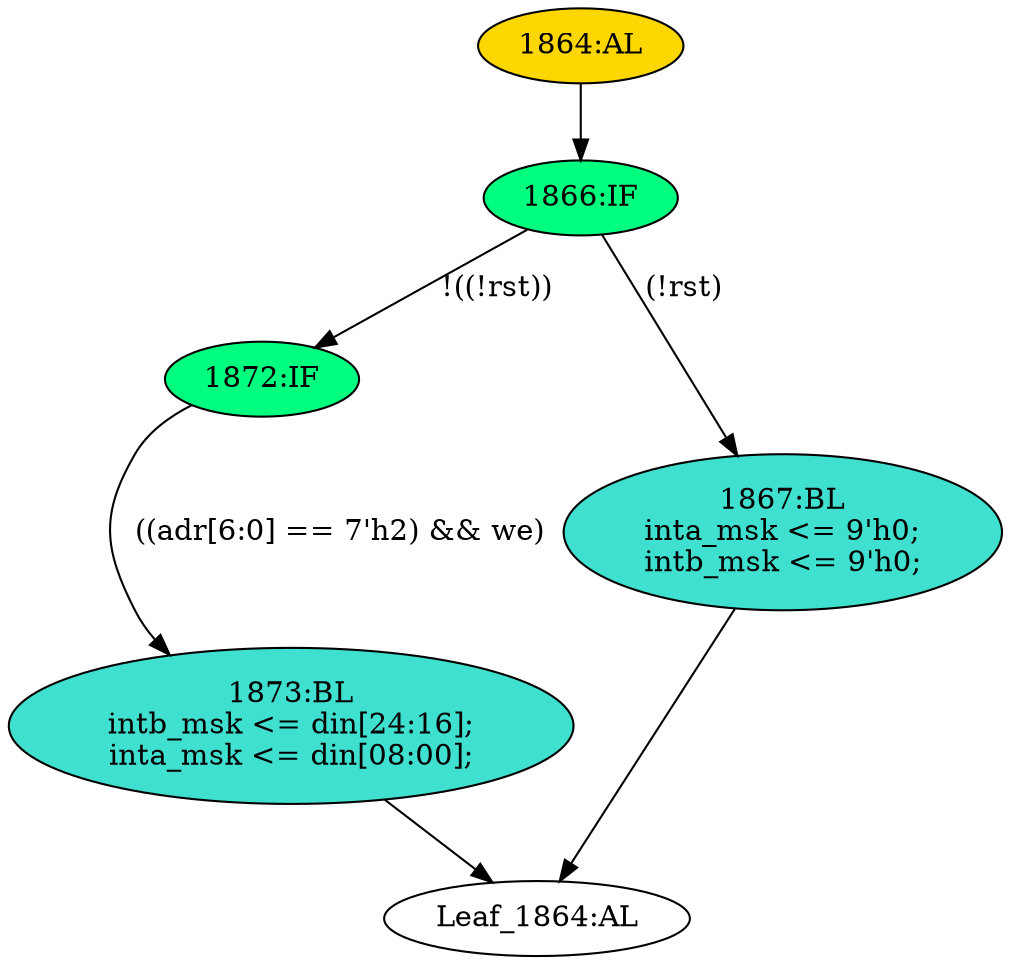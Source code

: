 strict digraph "" {
	node [label="\N"];
	"1873:BL"	 [ast="<pyverilog.vparser.ast.Block object at 0x7f0a38ecff50>",
		fillcolor=turquoise,
		label="1873:BL
intb_msk <= din[24:16];
inta_msk <= din[08:00];",
		statements="[<pyverilog.vparser.ast.NonblockingSubstitution object at 0x7f0a38ecfb50>, <pyverilog.vparser.ast.NonblockingSubstitution object \
at 0x7f0a38ecfd50>]",
		style=filled,
		typ=Block];
	"Leaf_1864:AL"	 [def_var="['intb_msk', 'inta_msk']",
		label="Leaf_1864:AL"];
	"1873:BL" -> "Leaf_1864:AL"	 [cond="[]",
		lineno=None];
	"1866:IF"	 [ast="<pyverilog.vparser.ast.IfStatement object at 0x7f0a38ecff90>",
		fillcolor=springgreen,
		label="1866:IF",
		statements="[]",
		style=filled,
		typ=IfStatement];
	"1872:IF"	 [ast="<pyverilog.vparser.ast.IfStatement object at 0x7f0a38d9a050>",
		fillcolor=springgreen,
		label="1872:IF",
		statements="[]",
		style=filled,
		typ=IfStatement];
	"1866:IF" -> "1872:IF"	 [cond="['rst']",
		label="!((!rst))",
		lineno=1866];
	"1867:BL"	 [ast="<pyverilog.vparser.ast.Block object at 0x7f0a38d9a2d0>",
		fillcolor=turquoise,
		label="1867:BL
inta_msk <= 9'h0;
intb_msk <= 9'h0;",
		statements="[<pyverilog.vparser.ast.NonblockingSubstitution object at 0x7f0a38d9a310>, <pyverilog.vparser.ast.NonblockingSubstitution object \
at 0x7f0a38d9a450>]",
		style=filled,
		typ=Block];
	"1866:IF" -> "1867:BL"	 [cond="['rst']",
		label="(!rst)",
		lineno=1866];
	"1872:IF" -> "1873:BL"	 [cond="['adr', 'we']",
		label="((adr[6:0] == 7'h2) && we)",
		lineno=1872];
	"1864:AL"	 [ast="<pyverilog.vparser.ast.Always object at 0x7f0a38d9a610>",
		clk_sens=False,
		fillcolor=gold,
		label="1864:AL",
		sens="['wclk']",
		statements="[]",
		style=filled,
		typ=Always,
		use_var="['rst', 'we', 'adr', 'din']"];
	"1864:AL" -> "1866:IF"	 [cond="[]",
		lineno=None];
	"1867:BL" -> "Leaf_1864:AL"	 [cond="[]",
		lineno=None];
}

